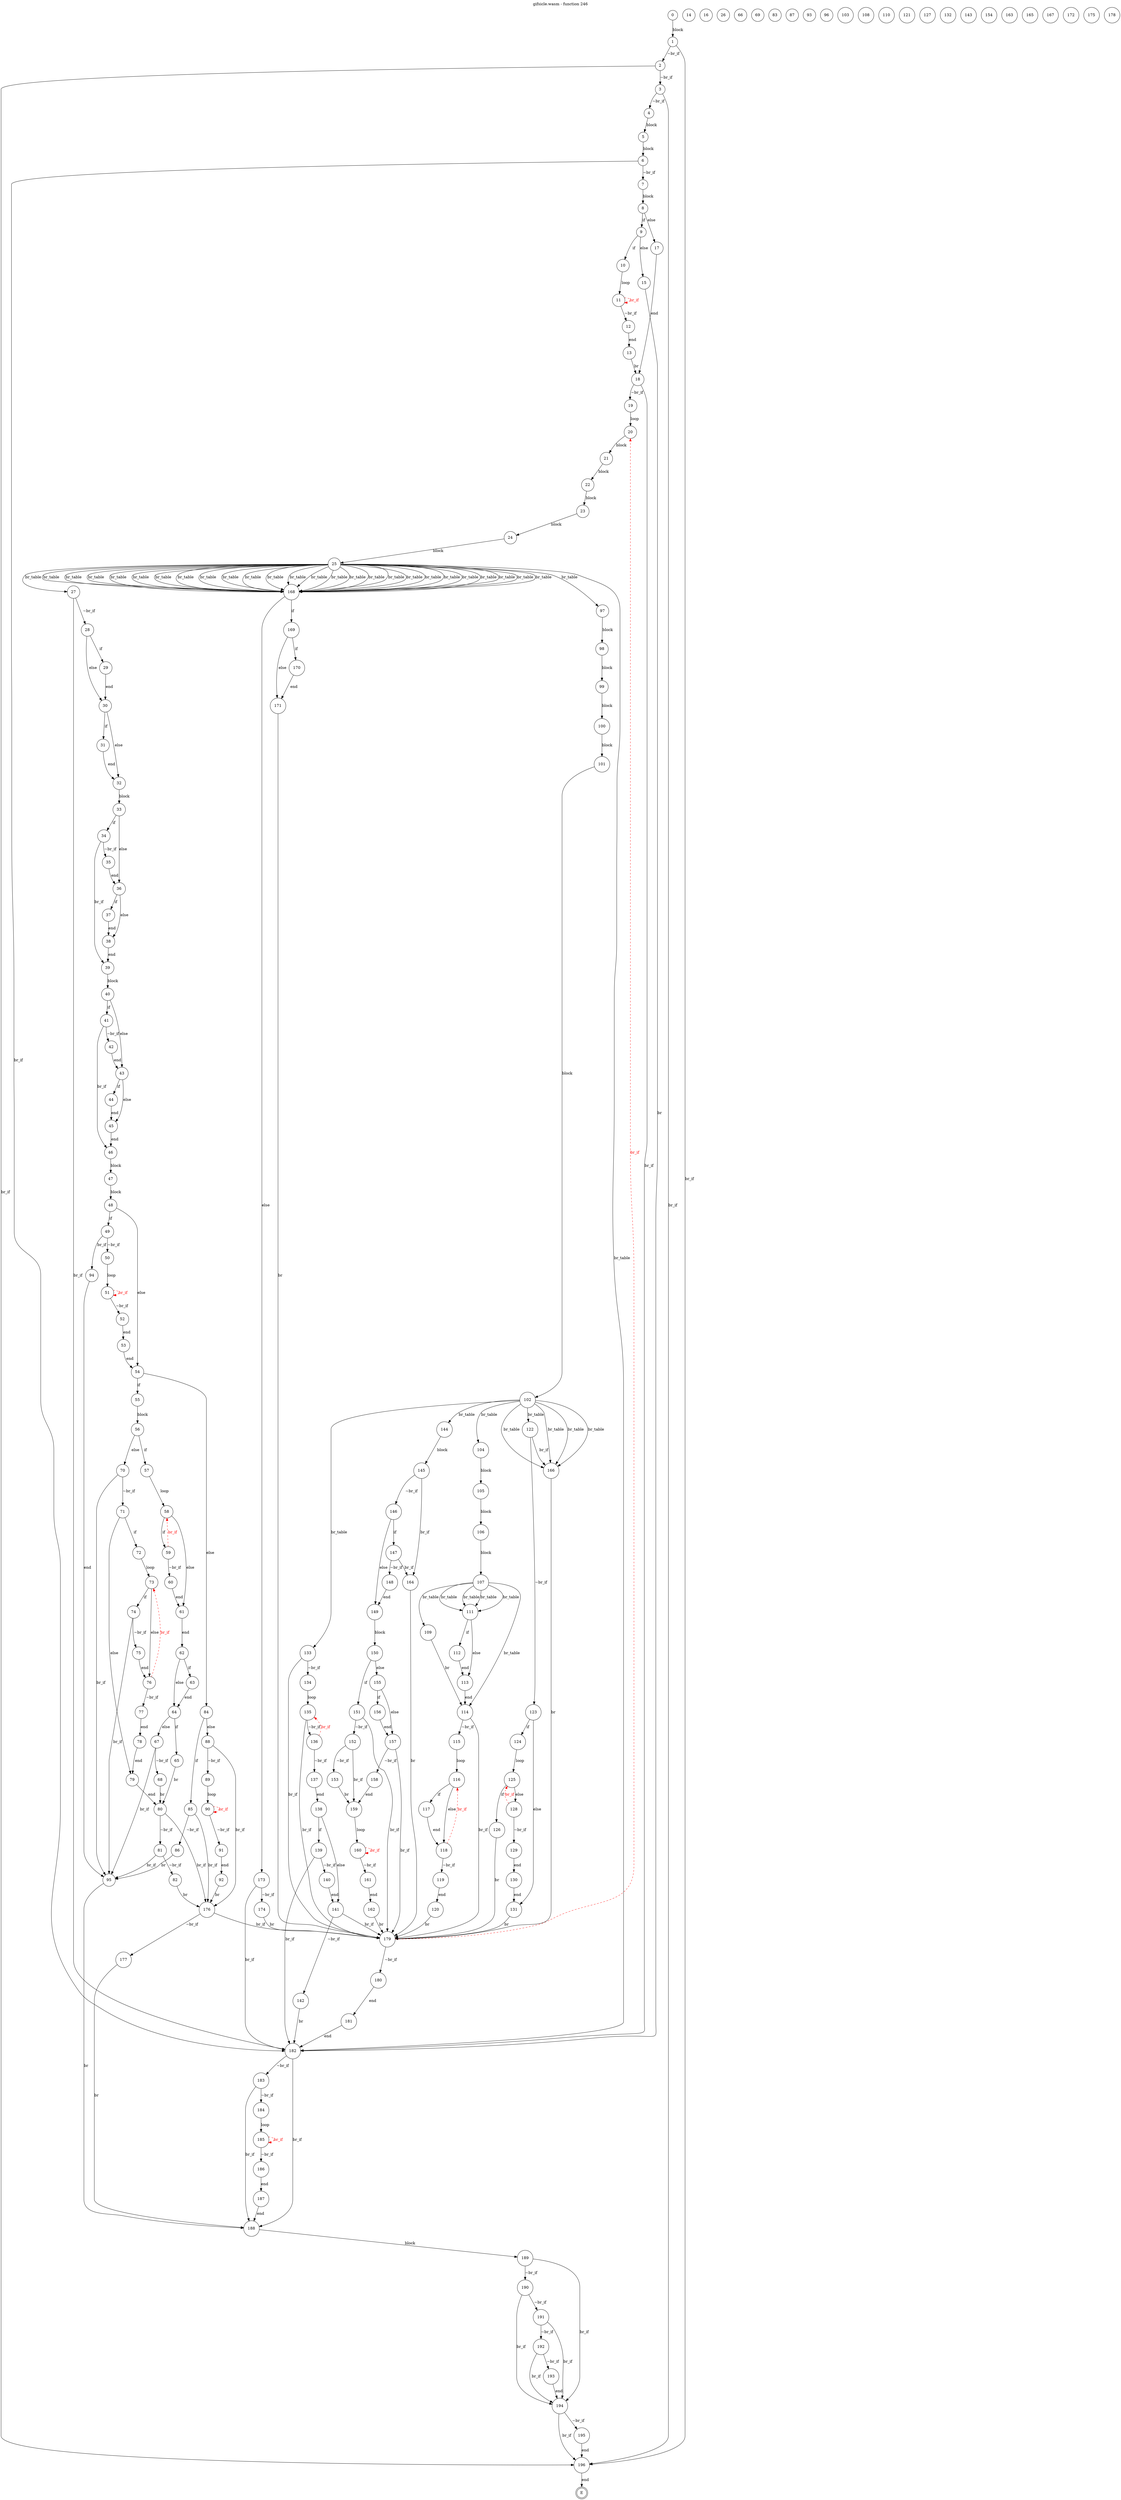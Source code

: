 digraph finite_state_machine {
    label = "gifsicle.wasm - function 246"
    labelloc =  t
    labelfontsize = 16
    labelfontcolor = black
    labelfontname = "Helvetica"
    node [shape = doublecircle]; E ;
node [shape=circle, fontcolor=black, style="", label="0"]0
node [shape=circle, fontcolor=black, style="", label="1"]1
node [shape=circle, fontcolor=black, style="", label="2"]2
node [shape=circle, fontcolor=black, style="", label="3"]3
node [shape=circle, fontcolor=black, style="", label="4"]4
node [shape=circle, fontcolor=black, style="", label="5"]5
node [shape=circle, fontcolor=black, style="", label="6"]6
node [shape=circle, fontcolor=black, style="", label="7"]7
node [shape=circle, fontcolor=black, style="", label="8"]8
node [shape=circle, fontcolor=black, style="", label="9"]9
node [shape=circle, fontcolor=black, style="", label="10"]10
node [shape=circle, fontcolor=black, style="", label="11"]11
node [shape=circle, fontcolor=black, style="", label="12"]12
node [shape=circle, fontcolor=black, style="", label="13"]13
node [shape=circle, fontcolor=black, style="", label="14"]14
node [shape=circle, fontcolor=black, style="", label="15"]15
node [shape=circle, fontcolor=black, style="", label="16"]16
node [shape=circle, fontcolor=black, style="", label="17"]17
node [shape=circle, fontcolor=black, style="", label="18"]18
node [shape=circle, fontcolor=black, style="", label="19"]19
node [shape=circle, fontcolor=black, style="", label="20"]20
node [shape=circle, fontcolor=black, style="", label="21"]21
node [shape=circle, fontcolor=black, style="", label="22"]22
node [shape=circle, fontcolor=black, style="", label="23"]23
node [shape=circle, fontcolor=black, style="", label="24"]24
node [shape=circle, fontcolor=black, style="", label="25"]25
node [shape=circle, fontcolor=black, style="", label="26"]26
node [shape=circle, fontcolor=black, style="", label="27"]27
node [shape=circle, fontcolor=black, style="", label="28"]28
node [shape=circle, fontcolor=black, style="", label="29"]29
node [shape=circle, fontcolor=black, style="", label="30"]30
node [shape=circle, fontcolor=black, style="", label="31"]31
node [shape=circle, fontcolor=black, style="", label="32"]32
node [shape=circle, fontcolor=black, style="", label="33"]33
node [shape=circle, fontcolor=black, style="", label="34"]34
node [shape=circle, fontcolor=black, style="", label="35"]35
node [shape=circle, fontcolor=black, style="", label="36"]36
node [shape=circle, fontcolor=black, style="", label="37"]37
node [shape=circle, fontcolor=black, style="", label="38"]38
node [shape=circle, fontcolor=black, style="", label="39"]39
node [shape=circle, fontcolor=black, style="", label="40"]40
node [shape=circle, fontcolor=black, style="", label="41"]41
node [shape=circle, fontcolor=black, style="", label="42"]42
node [shape=circle, fontcolor=black, style="", label="43"]43
node [shape=circle, fontcolor=black, style="", label="44"]44
node [shape=circle, fontcolor=black, style="", label="45"]45
node [shape=circle, fontcolor=black, style="", label="46"]46
node [shape=circle, fontcolor=black, style="", label="47"]47
node [shape=circle, fontcolor=black, style="", label="48"]48
node [shape=circle, fontcolor=black, style="", label="49"]49
node [shape=circle, fontcolor=black, style="", label="50"]50
node [shape=circle, fontcolor=black, style="", label="51"]51
node [shape=circle, fontcolor=black, style="", label="52"]52
node [shape=circle, fontcolor=black, style="", label="53"]53
node [shape=circle, fontcolor=black, style="", label="54"]54
node [shape=circle, fontcolor=black, style="", label="55"]55
node [shape=circle, fontcolor=black, style="", label="56"]56
node [shape=circle, fontcolor=black, style="", label="57"]57
node [shape=circle, fontcolor=black, style="", label="58"]58
node [shape=circle, fontcolor=black, style="", label="59"]59
node [shape=circle, fontcolor=black, style="", label="60"]60
node [shape=circle, fontcolor=black, style="", label="61"]61
node [shape=circle, fontcolor=black, style="", label="62"]62
node [shape=circle, fontcolor=black, style="", label="63"]63
node [shape=circle, fontcolor=black, style="", label="64"]64
node [shape=circle, fontcolor=black, style="", label="65"]65
node [shape=circle, fontcolor=black, style="", label="66"]66
node [shape=circle, fontcolor=black, style="", label="67"]67
node [shape=circle, fontcolor=black, style="", label="68"]68
node [shape=circle, fontcolor=black, style="", label="69"]69
node [shape=circle, fontcolor=black, style="", label="70"]70
node [shape=circle, fontcolor=black, style="", label="71"]71
node [shape=circle, fontcolor=black, style="", label="72"]72
node [shape=circle, fontcolor=black, style="", label="73"]73
node [shape=circle, fontcolor=black, style="", label="74"]74
node [shape=circle, fontcolor=black, style="", label="75"]75
node [shape=circle, fontcolor=black, style="", label="76"]76
node [shape=circle, fontcolor=black, style="", label="77"]77
node [shape=circle, fontcolor=black, style="", label="78"]78
node [shape=circle, fontcolor=black, style="", label="79"]79
node [shape=circle, fontcolor=black, style="", label="80"]80
node [shape=circle, fontcolor=black, style="", label="81"]81
node [shape=circle, fontcolor=black, style="", label="82"]82
node [shape=circle, fontcolor=black, style="", label="83"]83
node [shape=circle, fontcolor=black, style="", label="84"]84
node [shape=circle, fontcolor=black, style="", label="85"]85
node [shape=circle, fontcolor=black, style="", label="86"]86
node [shape=circle, fontcolor=black, style="", label="87"]87
node [shape=circle, fontcolor=black, style="", label="88"]88
node [shape=circle, fontcolor=black, style="", label="89"]89
node [shape=circle, fontcolor=black, style="", label="90"]90
node [shape=circle, fontcolor=black, style="", label="91"]91
node [shape=circle, fontcolor=black, style="", label="92"]92
node [shape=circle, fontcolor=black, style="", label="93"]93
node [shape=circle, fontcolor=black, style="", label="94"]94
node [shape=circle, fontcolor=black, style="", label="95"]95
node [shape=circle, fontcolor=black, style="", label="96"]96
node [shape=circle, fontcolor=black, style="", label="97"]97
node [shape=circle, fontcolor=black, style="", label="98"]98
node [shape=circle, fontcolor=black, style="", label="99"]99
node [shape=circle, fontcolor=black, style="", label="100"]100
node [shape=circle, fontcolor=black, style="", label="101"]101
node [shape=circle, fontcolor=black, style="", label="102"]102
node [shape=circle, fontcolor=black, style="", label="103"]103
node [shape=circle, fontcolor=black, style="", label="104"]104
node [shape=circle, fontcolor=black, style="", label="105"]105
node [shape=circle, fontcolor=black, style="", label="106"]106
node [shape=circle, fontcolor=black, style="", label="107"]107
node [shape=circle, fontcolor=black, style="", label="108"]108
node [shape=circle, fontcolor=black, style="", label="109"]109
node [shape=circle, fontcolor=black, style="", label="110"]110
node [shape=circle, fontcolor=black, style="", label="111"]111
node [shape=circle, fontcolor=black, style="", label="112"]112
node [shape=circle, fontcolor=black, style="", label="113"]113
node [shape=circle, fontcolor=black, style="", label="114"]114
node [shape=circle, fontcolor=black, style="", label="115"]115
node [shape=circle, fontcolor=black, style="", label="116"]116
node [shape=circle, fontcolor=black, style="", label="117"]117
node [shape=circle, fontcolor=black, style="", label="118"]118
node [shape=circle, fontcolor=black, style="", label="119"]119
node [shape=circle, fontcolor=black, style="", label="120"]120
node [shape=circle, fontcolor=black, style="", label="121"]121
node [shape=circle, fontcolor=black, style="", label="122"]122
node [shape=circle, fontcolor=black, style="", label="123"]123
node [shape=circle, fontcolor=black, style="", label="124"]124
node [shape=circle, fontcolor=black, style="", label="125"]125
node [shape=circle, fontcolor=black, style="", label="126"]126
node [shape=circle, fontcolor=black, style="", label="127"]127
node [shape=circle, fontcolor=black, style="", label="128"]128
node [shape=circle, fontcolor=black, style="", label="129"]129
node [shape=circle, fontcolor=black, style="", label="130"]130
node [shape=circle, fontcolor=black, style="", label="131"]131
node [shape=circle, fontcolor=black, style="", label="132"]132
node [shape=circle, fontcolor=black, style="", label="133"]133
node [shape=circle, fontcolor=black, style="", label="134"]134
node [shape=circle, fontcolor=black, style="", label="135"]135
node [shape=circle, fontcolor=black, style="", label="136"]136
node [shape=circle, fontcolor=black, style="", label="137"]137
node [shape=circle, fontcolor=black, style="", label="138"]138
node [shape=circle, fontcolor=black, style="", label="139"]139
node [shape=circle, fontcolor=black, style="", label="140"]140
node [shape=circle, fontcolor=black, style="", label="141"]141
node [shape=circle, fontcolor=black, style="", label="142"]142
node [shape=circle, fontcolor=black, style="", label="143"]143
node [shape=circle, fontcolor=black, style="", label="144"]144
node [shape=circle, fontcolor=black, style="", label="145"]145
node [shape=circle, fontcolor=black, style="", label="146"]146
node [shape=circle, fontcolor=black, style="", label="147"]147
node [shape=circle, fontcolor=black, style="", label="148"]148
node [shape=circle, fontcolor=black, style="", label="149"]149
node [shape=circle, fontcolor=black, style="", label="150"]150
node [shape=circle, fontcolor=black, style="", label="151"]151
node [shape=circle, fontcolor=black, style="", label="152"]152
node [shape=circle, fontcolor=black, style="", label="153"]153
node [shape=circle, fontcolor=black, style="", label="154"]154
node [shape=circle, fontcolor=black, style="", label="155"]155
node [shape=circle, fontcolor=black, style="", label="156"]156
node [shape=circle, fontcolor=black, style="", label="157"]157
node [shape=circle, fontcolor=black, style="", label="158"]158
node [shape=circle, fontcolor=black, style="", label="159"]159
node [shape=circle, fontcolor=black, style="", label="160"]160
node [shape=circle, fontcolor=black, style="", label="161"]161
node [shape=circle, fontcolor=black, style="", label="162"]162
node [shape=circle, fontcolor=black, style="", label="163"]163
node [shape=circle, fontcolor=black, style="", label="164"]164
node [shape=circle, fontcolor=black, style="", label="165"]165
node [shape=circle, fontcolor=black, style="", label="166"]166
node [shape=circle, fontcolor=black, style="", label="167"]167
node [shape=circle, fontcolor=black, style="", label="168"]168
node [shape=circle, fontcolor=black, style="", label="169"]169
node [shape=circle, fontcolor=black, style="", label="170"]170
node [shape=circle, fontcolor=black, style="", label="171"]171
node [shape=circle, fontcolor=black, style="", label="172"]172
node [shape=circle, fontcolor=black, style="", label="173"]173
node [shape=circle, fontcolor=black, style="", label="174"]174
node [shape=circle, fontcolor=black, style="", label="175"]175
node [shape=circle, fontcolor=black, style="", label="176"]176
node [shape=circle, fontcolor=black, style="", label="177"]177
node [shape=circle, fontcolor=black, style="", label="178"]178
node [shape=circle, fontcolor=black, style="", label="179"]179
node [shape=circle, fontcolor=black, style="", label="180"]180
node [shape=circle, fontcolor=black, style="", label="181"]181
node [shape=circle, fontcolor=black, style="", label="182"]182
node [shape=circle, fontcolor=black, style="", label="183"]183
node [shape=circle, fontcolor=black, style="", label="184"]184
node [shape=circle, fontcolor=black, style="", label="185"]185
node [shape=circle, fontcolor=black, style="", label="186"]186
node [shape=circle, fontcolor=black, style="", label="187"]187
node [shape=circle, fontcolor=black, style="", label="188"]188
node [shape=circle, fontcolor=black, style="", label="189"]189
node [shape=circle, fontcolor=black, style="", label="190"]190
node [shape=circle, fontcolor=black, style="", label="191"]191
node [shape=circle, fontcolor=black, style="", label="192"]192
node [shape=circle, fontcolor=black, style="", label="193"]193
node [shape=circle, fontcolor=black, style="", label="194"]194
node [shape=circle, fontcolor=black, style="", label="195"]195
node [shape=circle, fontcolor=black, style="", label="196"]196
node [shape=circle, fontcolor=black, style="", label="E"]E
    0 -> 1[label="block"];
    1 -> 2[label="~br_if"];
    1 -> 196[label="br_if"];
    2 -> 3[label="~br_if"];
    2 -> 196[label="br_if"];
    3 -> 4[label="~br_if"];
    3 -> 196[label="br_if"];
    4 -> 5[label="block"];
    5 -> 6[label="block"];
    6 -> 7[label="~br_if"];
    6 -> 182[label="br_if"];
    7 -> 8[label="block"];
    8 -> 9[label="if"];
    8 -> 17[label="else"];
    9 -> 10[label="if"];
    9 -> 15[label="else"];
    10 -> 11[label="loop"];
    11 -> 12[label="~br_if"];
    11 -> 11[style="dashed" color="red" fontcolor="red" label="br_if"];
    12 -> 13[label="end"];
    13 -> 18[label="br"];
    15 -> 182[label="br"];
    17 -> 18[label="end"];
    18 -> 19[label="~br_if"];
    18 -> 182[label="br_if"];
    19 -> 20[label="loop"];
    20 -> 21[label="block"];
    21 -> 22[label="block"];
    22 -> 23[label="block"];
    23 -> 24[label="block"];
    24 -> 25[label="block"];
    25 -> 97[label="br_table"];
    25 -> 168[label="br_table"];
    25 -> 168[label="br_table"];
    25 -> 168[label="br_table"];
    25 -> 168[label="br_table"];
    25 -> 168[label="br_table"];
    25 -> 168[label="br_table"];
    25 -> 168[label="br_table"];
    25 -> 168[label="br_table"];
    25 -> 168[label="br_table"];
    25 -> 168[label="br_table"];
    25 -> 27[label="br_table"];
    25 -> 168[label="br_table"];
    25 -> 168[label="br_table"];
    25 -> 168[label="br_table"];
    25 -> 168[label="br_table"];
    25 -> 168[label="br_table"];
    25 -> 168[label="br_table"];
    25 -> 168[label="br_table"];
    25 -> 168[label="br_table"];
    25 -> 168[label="br_table"];
    25 -> 168[label="br_table"];
    25 -> 168[label="br_table"];
    25 -> 168[label="br_table"];
    25 -> 168[label="br_table"];
    25 -> 168[label="br_table"];
    25 -> 182[label="br_table"];
    25 -> 168[label="br_table"];
    27 -> 28[label="~br_if"];
    27 -> 182[label="br_if"];
    28 -> 29[label="if"];
    28 -> 30[label="else"];
    29 -> 30[label="end"];
    30 -> 31[label="if"];
    30 -> 32[label="else"];
    31 -> 32[label="end"];
    32 -> 33[label="block"];
    33 -> 34[label="if"];
    33 -> 36[label="else"];
    34 -> 35[label="~br_if"];
    34 -> 39[label="br_if"];
    35 -> 36[label="end"];
    36 -> 37[label="if"];
    36 -> 38[label="else"];
    37 -> 38[label="end"];
    38 -> 39[label="end"];
    39 -> 40[label="block"];
    40 -> 41[label="if"];
    40 -> 43[label="else"];
    41 -> 42[label="~br_if"];
    41 -> 46[label="br_if"];
    42 -> 43[label="end"];
    43 -> 44[label="if"];
    43 -> 45[label="else"];
    44 -> 45[label="end"];
    45 -> 46[label="end"];
    46 -> 47[label="block"];
    47 -> 48[label="block"];
    48 -> 49[label="if"];
    48 -> 54[label="else"];
    49 -> 50[label="~br_if"];
    49 -> 94[label="br_if"];
    50 -> 51[label="loop"];
    51 -> 52[label="~br_if"];
    51 -> 51[style="dashed" color="red" fontcolor="red" label="br_if"];
    52 -> 53[label="end"];
    53 -> 54[label="end"];
    54 -> 55[label="if"];
    54 -> 84[label="else"];
    55 -> 56[label="block"];
    56 -> 57[label="if"];
    56 -> 70[label="else"];
    57 -> 58[label="loop"];
    58 -> 59[label="if"];
    58 -> 61[label="else"];
    59 -> 60[label="~br_if"];
    59 -> 58[style="dashed" color="red" fontcolor="red" label="br_if"];
    60 -> 61[label="end"];
    61 -> 62[label="end"];
    62 -> 63[label="if"];
    62 -> 64[label="else"];
    63 -> 64[label="end"];
    64 -> 65[label="if"];
    64 -> 67[label="else"];
    65 -> 80[label="br"];
    67 -> 68[label="~br_if"];
    67 -> 95[label="br_if"];
    68 -> 80[label="br"];
    70 -> 71[label="~br_if"];
    70 -> 95[label="br_if"];
    71 -> 72[label="if"];
    71 -> 79[label="else"];
    72 -> 73[label="loop"];
    73 -> 74[label="if"];
    73 -> 76[label="else"];
    74 -> 75[label="~br_if"];
    74 -> 95[label="br_if"];
    75 -> 76[label="end"];
    76 -> 77[label="~br_if"];
    76 -> 73[style="dashed" color="red" fontcolor="red" label="br_if"];
    77 -> 78[label="end"];
    78 -> 79[label="end"];
    79 -> 80[label="end"];
    80 -> 81[label="~br_if"];
    80 -> 176[label="br_if"];
    81 -> 82[label="~br_if"];
    81 -> 95[label="br_if"];
    82 -> 176[label="br"];
    84 -> 85[label="if"];
    84 -> 88[label="else"];
    85 -> 86[label="~br_if"];
    85 -> 176[label="br_if"];
    86 -> 95[label="br"];
    88 -> 89[label="~br_if"];
    88 -> 176[label="br_if"];
    89 -> 90[label="loop"];
    90 -> 91[label="~br_if"];
    90 -> 90[style="dashed" color="red" fontcolor="red" label="br_if"];
    91 -> 92[label="end"];
    92 -> 176[label="br"];
    94 -> 95[label="end"];
    95 -> 188[label="br"];
    97 -> 98[label="block"];
    98 -> 99[label="block"];
    99 -> 100[label="block"];
    100 -> 101[label="block"];
    101 -> 102[label="block"];
    102 -> 104[label="br_table"];
    102 -> 166[label="br_table"];
    102 -> 166[label="br_table"];
    102 -> 166[label="br_table"];
    102 -> 166[label="br_table"];
    102 -> 133[label="br_table"];
    102 -> 144[label="br_table"];
    102 -> 122[label="br_table"];
    104 -> 105[label="block"];
    105 -> 106[label="block"];
    106 -> 107[label="block"];
    107 -> 114[label="br_table"];
    107 -> 111[label="br_table"];
    107 -> 111[label="br_table"];
    107 -> 111[label="br_table"];
    107 -> 109[label="br_table"];
    107 -> 111[label="br_table"];
    109 -> 114[label="br"];
    111 -> 112[label="if"];
    111 -> 113[label="else"];
    112 -> 113[label="end"];
    113 -> 114[label="end"];
    114 -> 115[label="~br_if"];
    114 -> 179[label="br_if"];
    115 -> 116[label="loop"];
    116 -> 117[label="if"];
    116 -> 118[label="else"];
    117 -> 118[label="end"];
    118 -> 119[label="~br_if"];
    118 -> 116[style="dashed" color="red" fontcolor="red" label="br_if"];
    119 -> 120[label="end"];
    120 -> 179[label="br"];
    122 -> 123[label="~br_if"];
    122 -> 166[label="br_if"];
    123 -> 124[label="if"];
    123 -> 131[label="else"];
    124 -> 125[label="loop"];
    125 -> 126[label="if"];
    125 -> 128[label="else"];
    126 -> 179[label="br"];
    128 -> 129[label="~br_if"];
    128 -> 125[style="dashed" color="red" fontcolor="red" label="br_if"];
    129 -> 130[label="end"];
    130 -> 131[label="end"];
    131 -> 179[label="br"];
    133 -> 134[label="~br_if"];
    133 -> 179[label="br_if"];
    134 -> 135[label="loop"];
    135 -> 136[label="~br_if"];
    135 -> 179[label="br_if"];
    136 -> 137[label="~br_if"];
    136 -> 135[style="dashed" color="red" fontcolor="red" label="br_if"];
    137 -> 138[label="end"];
    138 -> 139[label="if"];
    138 -> 141[label="else"];
    139 -> 140[label="~br_if"];
    139 -> 182[label="br_if"];
    140 -> 141[label="end"];
    141 -> 142[label="~br_if"];
    141 -> 179[label="br_if"];
    142 -> 182[label="br"];
    144 -> 145[label="block"];
    145 -> 146[label="~br_if"];
    145 -> 164[label="br_if"];
    146 -> 147[label="if"];
    146 -> 149[label="else"];
    147 -> 148[label="~br_if"];
    147 -> 164[label="br_if"];
    148 -> 149[label="end"];
    149 -> 150[label="block"];
    150 -> 151[label="if"];
    150 -> 155[label="else"];
    151 -> 152[label="~br_if"];
    151 -> 179[label="br_if"];
    152 -> 153[label="~br_if"];
    152 -> 159[label="br_if"];
    153 -> 159[label="br"];
    155 -> 156[label="if"];
    155 -> 157[label="else"];
    156 -> 157[label="end"];
    157 -> 158[label="~br_if"];
    157 -> 179[label="br_if"];
    158 -> 159[label="end"];
    159 -> 160[label="loop"];
    160 -> 161[label="~br_if"];
    160 -> 160[style="dashed" color="red" fontcolor="red" label="br_if"];
    161 -> 162[label="end"];
    162 -> 179[label="br"];
    164 -> 179[label="br"];
    166 -> 179[label="br"];
    168 -> 169[label="if"];
    168 -> 173[label="else"];
    169 -> 170[label="if"];
    169 -> 171[label="else"];
    170 -> 171[label="end"];
    171 -> 179[label="br"];
    173 -> 174[label="~br_if"];
    173 -> 182[label="br_if"];
    174 -> 179[label="br"];
    176 -> 177[label="~br_if"];
    176 -> 179[label="br_if"];
    177 -> 188[label="br"];
    179 -> 180[label="~br_if"];
    179 -> 20[style="dashed" color="red" fontcolor="red" label="br_if"];
    180 -> 181[label="end"];
    181 -> 182[label="end"];
    182 -> 183[label="~br_if"];
    182 -> 188[label="br_if"];
    183 -> 184[label="~br_if"];
    183 -> 188[label="br_if"];
    184 -> 185[label="loop"];
    185 -> 186[label="~br_if"];
    185 -> 185[style="dashed" color="red" fontcolor="red" label="br_if"];
    186 -> 187[label="end"];
    187 -> 188[label="end"];
    188 -> 189[label="block"];
    189 -> 190[label="~br_if"];
    189 -> 194[label="br_if"];
    190 -> 191[label="~br_if"];
    190 -> 194[label="br_if"];
    191 -> 192[label="~br_if"];
    191 -> 194[label="br_if"];
    192 -> 193[label="~br_if"];
    192 -> 194[label="br_if"];
    193 -> 194[label="end"];
    194 -> 195[label="~br_if"];
    194 -> 196[label="br_if"];
    195 -> 196[label="end"];
    196 -> E[label="end"];
}
